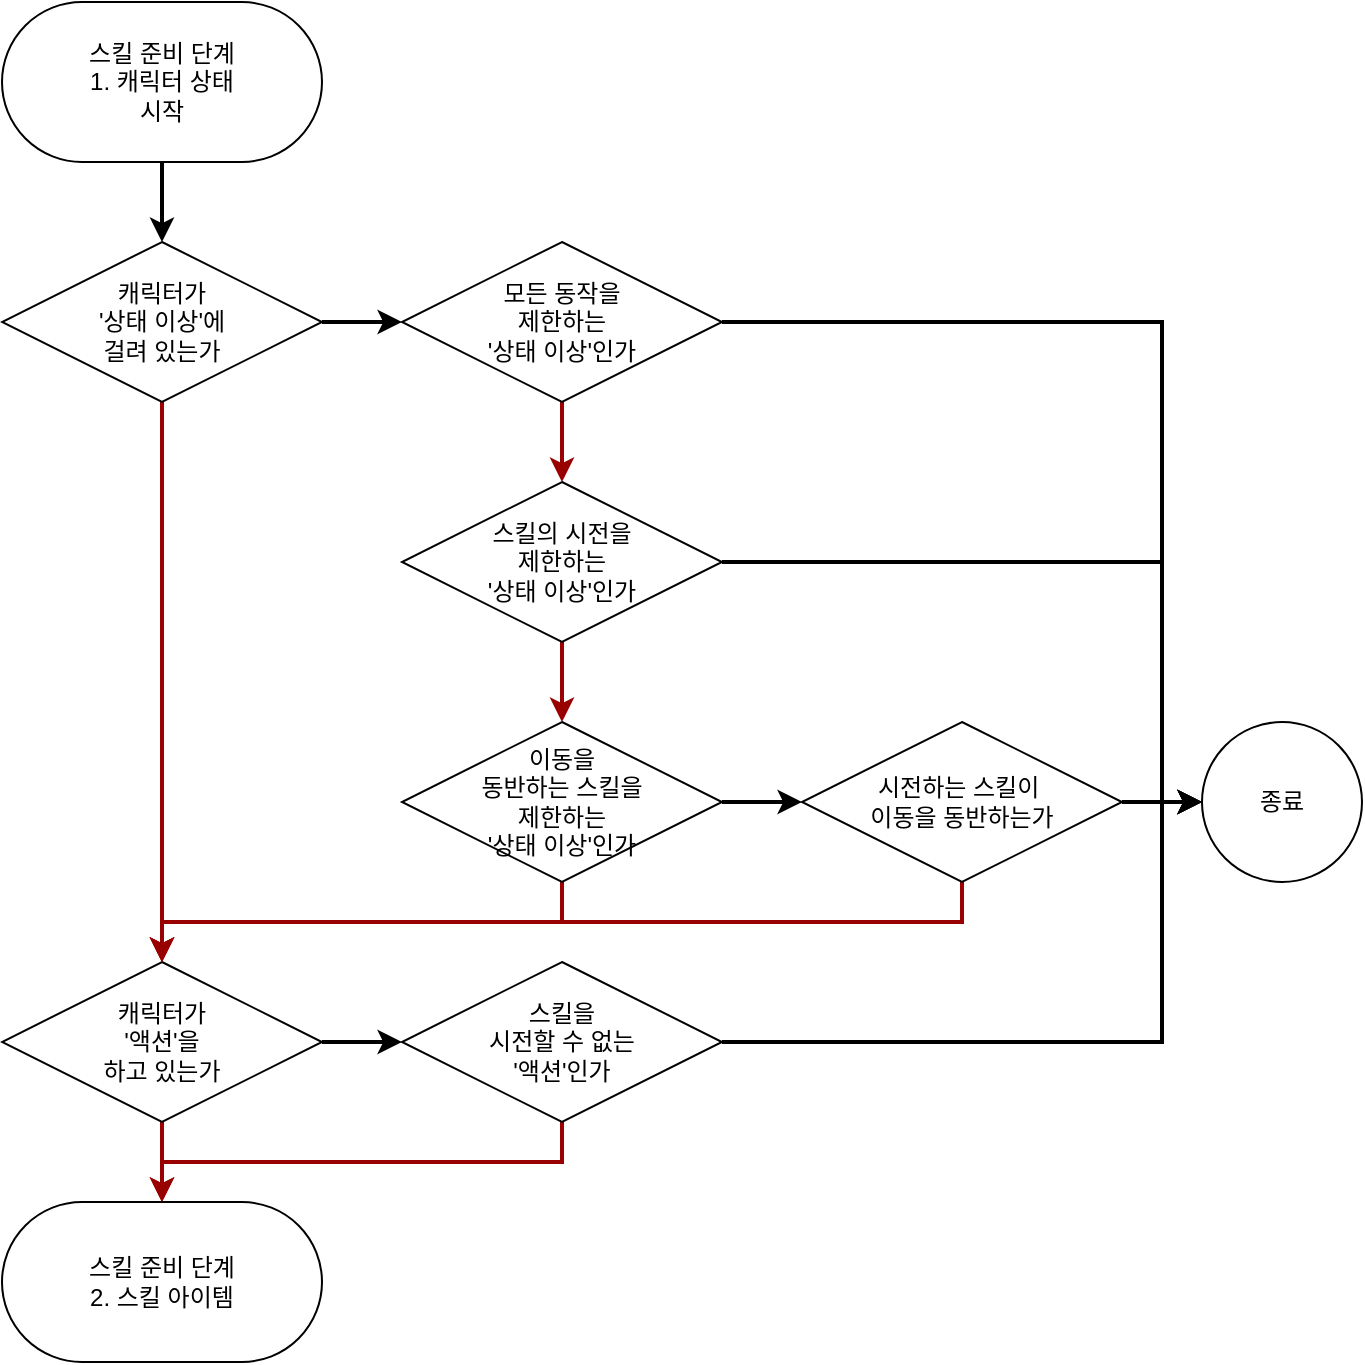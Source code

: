 <mxfile version="23.1.5" type="device">
  <diagram name="페이지-1" id="qyX0I4Be-70Mgq33KLnO">
    <mxGraphModel dx="1434" dy="772" grid="1" gridSize="10" guides="1" tooltips="1" connect="1" arrows="1" fold="1" page="1" pageScale="1" pageWidth="827" pageHeight="1169" math="0" shadow="0">
      <root>
        <mxCell id="0" />
        <mxCell id="1" parent="0" />
        <mxCell id="izK8MYyO_MAjzfHvyeDJ-5" style="edgeStyle=orthogonalEdgeStyle;rounded=0;orthogonalLoop=1;jettySize=auto;html=1;exitX=0.5;exitY=1;exitDx=0;exitDy=0;strokeWidth=2;" edge="1" parent="1" source="izK8MYyO_MAjzfHvyeDJ-1" target="izK8MYyO_MAjzfHvyeDJ-2">
          <mxGeometry relative="1" as="geometry" />
        </mxCell>
        <mxCell id="izK8MYyO_MAjzfHvyeDJ-1" value="스킬 준비 단계&lt;br&gt;1. 캐릭터 상태&lt;br&gt;시작" style="rounded=1;whiteSpace=wrap;html=1;arcSize=50;" vertex="1" parent="1">
          <mxGeometry width="160" height="80" as="geometry" />
        </mxCell>
        <mxCell id="izK8MYyO_MAjzfHvyeDJ-6" style="edgeStyle=orthogonalEdgeStyle;rounded=0;orthogonalLoop=1;jettySize=auto;html=1;exitX=0.5;exitY=1;exitDx=0;exitDy=0;strokeWidth=2;strokeColor=#990000;" edge="1" parent="1" source="izK8MYyO_MAjzfHvyeDJ-2" target="izK8MYyO_MAjzfHvyeDJ-3">
          <mxGeometry relative="1" as="geometry" />
        </mxCell>
        <mxCell id="izK8MYyO_MAjzfHvyeDJ-18" style="edgeStyle=orthogonalEdgeStyle;rounded=0;orthogonalLoop=1;jettySize=auto;html=1;exitX=1;exitY=0.5;exitDx=0;exitDy=0;entryX=0;entryY=0.5;entryDx=0;entryDy=0;strokeWidth=2;" edge="1" parent="1" source="izK8MYyO_MAjzfHvyeDJ-2" target="izK8MYyO_MAjzfHvyeDJ-12">
          <mxGeometry relative="1" as="geometry" />
        </mxCell>
        <mxCell id="izK8MYyO_MAjzfHvyeDJ-2" value="캐릭터가 &lt;br&gt;&#39;상태 이상&#39;에 &lt;br&gt;걸려 있는가" style="rhombus;whiteSpace=wrap;html=1;" vertex="1" parent="1">
          <mxGeometry y="120" width="160" height="80" as="geometry" />
        </mxCell>
        <mxCell id="izK8MYyO_MAjzfHvyeDJ-8" style="edgeStyle=orthogonalEdgeStyle;rounded=0;orthogonalLoop=1;jettySize=auto;html=1;exitX=0.5;exitY=1;exitDx=0;exitDy=0;entryX=0.5;entryY=0;entryDx=0;entryDy=0;strokeColor=#990000;strokeWidth=2;" edge="1" parent="1" source="izK8MYyO_MAjzfHvyeDJ-3" target="izK8MYyO_MAjzfHvyeDJ-7">
          <mxGeometry relative="1" as="geometry" />
        </mxCell>
        <mxCell id="izK8MYyO_MAjzfHvyeDJ-10" style="edgeStyle=orthogonalEdgeStyle;rounded=0;orthogonalLoop=1;jettySize=auto;html=1;exitX=1;exitY=0.5;exitDx=0;exitDy=0;strokeWidth=2;" edge="1" parent="1" source="izK8MYyO_MAjzfHvyeDJ-3" target="izK8MYyO_MAjzfHvyeDJ-9">
          <mxGeometry relative="1" as="geometry" />
        </mxCell>
        <mxCell id="izK8MYyO_MAjzfHvyeDJ-3" value="캐릭터가&lt;br&gt;&#39;액션&#39;을&lt;br&gt;하고 있는가" style="rhombus;whiteSpace=wrap;html=1;" vertex="1" parent="1">
          <mxGeometry y="480" width="160" height="80" as="geometry" />
        </mxCell>
        <mxCell id="izK8MYyO_MAjzfHvyeDJ-7" value="스킬 준비 단계&lt;br style=&quot;border-color: var(--border-color);&quot;&gt;2. 스킬 아이템" style="rounded=1;whiteSpace=wrap;html=1;arcSize=50;" vertex="1" parent="1">
          <mxGeometry y="600" width="160" height="80" as="geometry" />
        </mxCell>
        <mxCell id="izK8MYyO_MAjzfHvyeDJ-11" style="edgeStyle=orthogonalEdgeStyle;rounded=0;orthogonalLoop=1;jettySize=auto;html=1;exitX=0.5;exitY=1;exitDx=0;exitDy=0;strokeWidth=2;strokeColor=#990000;" edge="1" parent="1" source="izK8MYyO_MAjzfHvyeDJ-9" target="izK8MYyO_MAjzfHvyeDJ-7">
          <mxGeometry relative="1" as="geometry" />
        </mxCell>
        <mxCell id="izK8MYyO_MAjzfHvyeDJ-29" style="edgeStyle=orthogonalEdgeStyle;rounded=0;orthogonalLoop=1;jettySize=auto;html=1;exitX=1;exitY=0.5;exitDx=0;exitDy=0;entryX=0;entryY=0.5;entryDx=0;entryDy=0;strokeWidth=2;" edge="1" parent="1" source="izK8MYyO_MAjzfHvyeDJ-9" target="izK8MYyO_MAjzfHvyeDJ-17">
          <mxGeometry relative="1" as="geometry">
            <Array as="points">
              <mxPoint x="580" y="520" />
              <mxPoint x="580" y="400" />
            </Array>
          </mxGeometry>
        </mxCell>
        <mxCell id="izK8MYyO_MAjzfHvyeDJ-9" value="스킬을 &lt;br&gt;시전할 수 없는 &lt;br&gt;&#39;액션&#39;인가" style="rhombus;whiteSpace=wrap;html=1;" vertex="1" parent="1">
          <mxGeometry x="200" y="480" width="160" height="80" as="geometry" />
        </mxCell>
        <mxCell id="izK8MYyO_MAjzfHvyeDJ-19" style="edgeStyle=orthogonalEdgeStyle;rounded=0;orthogonalLoop=1;jettySize=auto;html=1;exitX=0.5;exitY=1;exitDx=0;exitDy=0;strokeWidth=2;strokeColor=#990000;" edge="1" parent="1" source="izK8MYyO_MAjzfHvyeDJ-12" target="izK8MYyO_MAjzfHvyeDJ-14">
          <mxGeometry relative="1" as="geometry" />
        </mxCell>
        <mxCell id="izK8MYyO_MAjzfHvyeDJ-23" style="edgeStyle=orthogonalEdgeStyle;rounded=0;orthogonalLoop=1;jettySize=auto;html=1;exitX=1;exitY=0.5;exitDx=0;exitDy=0;entryX=0;entryY=0.5;entryDx=0;entryDy=0;strokeWidth=2;" edge="1" parent="1" source="izK8MYyO_MAjzfHvyeDJ-12" target="izK8MYyO_MAjzfHvyeDJ-17">
          <mxGeometry relative="1" as="geometry">
            <Array as="points">
              <mxPoint x="580" y="160" />
              <mxPoint x="580" y="400" />
            </Array>
          </mxGeometry>
        </mxCell>
        <mxCell id="izK8MYyO_MAjzfHvyeDJ-12" value="모든 동작을 &lt;br&gt;제한하는&lt;br&gt;&#39;상태 이상&#39;인가" style="rhombus;whiteSpace=wrap;html=1;" vertex="1" parent="1">
          <mxGeometry x="200" y="120" width="160" height="80" as="geometry" />
        </mxCell>
        <mxCell id="izK8MYyO_MAjzfHvyeDJ-25" style="edgeStyle=orthogonalEdgeStyle;rounded=0;orthogonalLoop=1;jettySize=auto;html=1;exitX=0.5;exitY=1;exitDx=0;exitDy=0;strokeWidth=2;strokeColor=#990000;" edge="1" parent="1" source="izK8MYyO_MAjzfHvyeDJ-13" target="izK8MYyO_MAjzfHvyeDJ-3">
          <mxGeometry relative="1" as="geometry" />
        </mxCell>
        <mxCell id="izK8MYyO_MAjzfHvyeDJ-28" style="edgeStyle=orthogonalEdgeStyle;rounded=0;orthogonalLoop=1;jettySize=auto;html=1;exitX=1;exitY=0.5;exitDx=0;exitDy=0;entryX=0;entryY=0.5;entryDx=0;entryDy=0;strokeWidth=2;" edge="1" parent="1" source="izK8MYyO_MAjzfHvyeDJ-13" target="izK8MYyO_MAjzfHvyeDJ-17">
          <mxGeometry relative="1" as="geometry" />
        </mxCell>
        <mxCell id="izK8MYyO_MAjzfHvyeDJ-13" value="시전하는 스킬이&amp;nbsp;&lt;br&gt;이동을 동반하는가" style="rhombus;whiteSpace=wrap;html=1;" vertex="1" parent="1">
          <mxGeometry x="400" y="360" width="160" height="80" as="geometry" />
        </mxCell>
        <mxCell id="izK8MYyO_MAjzfHvyeDJ-20" style="edgeStyle=orthogonalEdgeStyle;rounded=0;orthogonalLoop=1;jettySize=auto;html=1;exitX=0.5;exitY=1;exitDx=0;exitDy=0;strokeWidth=2;strokeColor=#990000;" edge="1" parent="1" source="izK8MYyO_MAjzfHvyeDJ-14" target="izK8MYyO_MAjzfHvyeDJ-15">
          <mxGeometry relative="1" as="geometry" />
        </mxCell>
        <mxCell id="izK8MYyO_MAjzfHvyeDJ-24" style="edgeStyle=orthogonalEdgeStyle;rounded=0;orthogonalLoop=1;jettySize=auto;html=1;exitX=1;exitY=0.5;exitDx=0;exitDy=0;entryX=0;entryY=0.5;entryDx=0;entryDy=0;strokeWidth=2;" edge="1" parent="1" source="izK8MYyO_MAjzfHvyeDJ-14" target="izK8MYyO_MAjzfHvyeDJ-17">
          <mxGeometry relative="1" as="geometry">
            <Array as="points">
              <mxPoint x="580" y="280" />
              <mxPoint x="580" y="400" />
            </Array>
          </mxGeometry>
        </mxCell>
        <mxCell id="izK8MYyO_MAjzfHvyeDJ-14" value="스킬의 시전을 &lt;br&gt;제한하는&lt;br&gt;&#39;상태 이상&#39;인가" style="rhombus;whiteSpace=wrap;html=1;" vertex="1" parent="1">
          <mxGeometry x="200" y="240" width="160" height="80" as="geometry" />
        </mxCell>
        <mxCell id="izK8MYyO_MAjzfHvyeDJ-16" style="edgeStyle=orthogonalEdgeStyle;rounded=0;orthogonalLoop=1;jettySize=auto;html=1;exitX=1;exitY=0.5;exitDx=0;exitDy=0;strokeWidth=2;entryX=0;entryY=0.5;entryDx=0;entryDy=0;" edge="1" parent="1" source="izK8MYyO_MAjzfHvyeDJ-15" target="izK8MYyO_MAjzfHvyeDJ-13">
          <mxGeometry relative="1" as="geometry" />
        </mxCell>
        <mxCell id="izK8MYyO_MAjzfHvyeDJ-21" style="edgeStyle=orthogonalEdgeStyle;rounded=0;orthogonalLoop=1;jettySize=auto;html=1;exitX=0.5;exitY=1;exitDx=0;exitDy=0;strokeColor=#990000;strokeWidth=2;" edge="1" parent="1" source="izK8MYyO_MAjzfHvyeDJ-15" target="izK8MYyO_MAjzfHvyeDJ-3">
          <mxGeometry relative="1" as="geometry" />
        </mxCell>
        <mxCell id="izK8MYyO_MAjzfHvyeDJ-15" value="이동을 &lt;br&gt;동반하는 스킬을 &lt;br&gt;제한하는 &lt;br&gt;&#39;상태 이상&#39;인가" style="rhombus;whiteSpace=wrap;html=1;" vertex="1" parent="1">
          <mxGeometry x="200" y="360" width="160" height="80" as="geometry" />
        </mxCell>
        <mxCell id="izK8MYyO_MAjzfHvyeDJ-17" value="종료" style="ellipse;whiteSpace=wrap;html=1;" vertex="1" parent="1">
          <mxGeometry x="600" y="360" width="80" height="80" as="geometry" />
        </mxCell>
      </root>
    </mxGraphModel>
  </diagram>
</mxfile>
